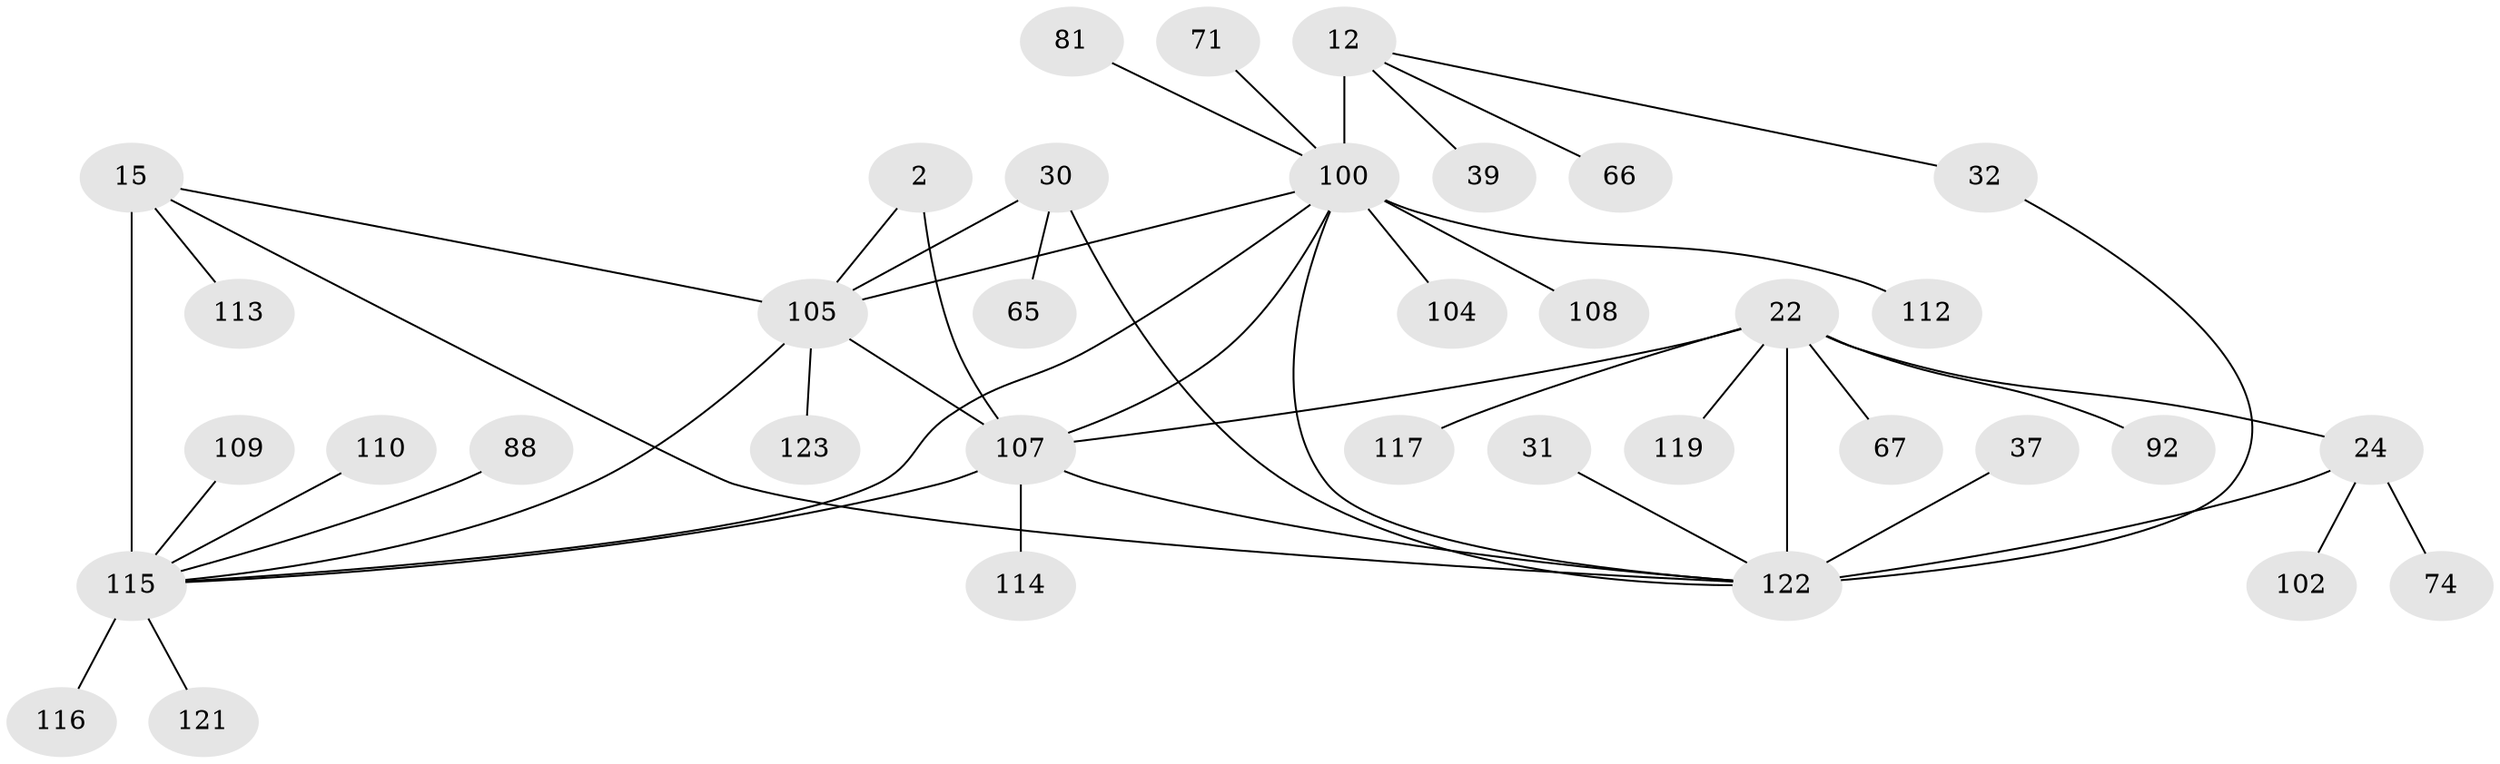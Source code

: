// original degree distribution, {5: 0.008130081300813009, 6: 0.04878048780487805, 11: 0.016260162601626018, 14: 0.008130081300813009, 7: 0.06504065040650407, 9: 0.032520325203252036, 8: 0.04878048780487805, 10: 0.024390243902439025, 1: 0.5528455284552846, 2: 0.12195121951219512, 3: 0.056910569105691054, 4: 0.016260162601626018}
// Generated by graph-tools (version 1.1) at 2025/58/03/04/25 21:58:19]
// undirected, 36 vertices, 46 edges
graph export_dot {
graph [start="1"]
  node [color=gray90,style=filled];
  2 [super="+1"];
  12 [super="+9"];
  15 [super="+14"];
  22 [super="+21"];
  24 [super="+19"];
  30 [super="+25"];
  31;
  32;
  37;
  39;
  65;
  66;
  67;
  71;
  74;
  81;
  88;
  92;
  100 [super="+87+64"];
  102 [super="+77+95"];
  104;
  105 [super="+101"];
  107 [super="+103"];
  108;
  109 [super="+97"];
  110;
  112 [super="+43+63"];
  113;
  114;
  115 [super="+96+33+47+50+72+79+83"];
  116;
  117;
  119;
  121;
  122 [super="+120+89+68+94+106+118+23"];
  123;
  2 -- 105;
  2 -- 107 [weight=8];
  12 -- 39;
  12 -- 32;
  12 -- 66;
  12 -- 100 [weight=8];
  15 -- 113;
  15 -- 122;
  15 -- 115 [weight=8];
  15 -- 105;
  22 -- 24 [weight=4];
  22 -- 117;
  22 -- 119;
  22 -- 67;
  22 -- 92;
  22 -- 122 [weight=5];
  22 -- 107;
  24 -- 74;
  24 -- 102;
  24 -- 122 [weight=4];
  30 -- 65;
  30 -- 122 [weight=3];
  30 -- 105 [weight=8];
  31 -- 122;
  32 -- 122;
  37 -- 122;
  71 -- 100;
  81 -- 100;
  88 -- 115;
  100 -- 104;
  100 -- 108;
  100 -- 112;
  100 -- 115 [weight=2];
  100 -- 122 [weight=2];
  100 -- 105;
  100 -- 107;
  105 -- 115;
  105 -- 123;
  105 -- 107;
  107 -- 114;
  107 -- 115;
  107 -- 122;
  109 -- 115;
  110 -- 115;
  115 -- 116;
  115 -- 121;
}
